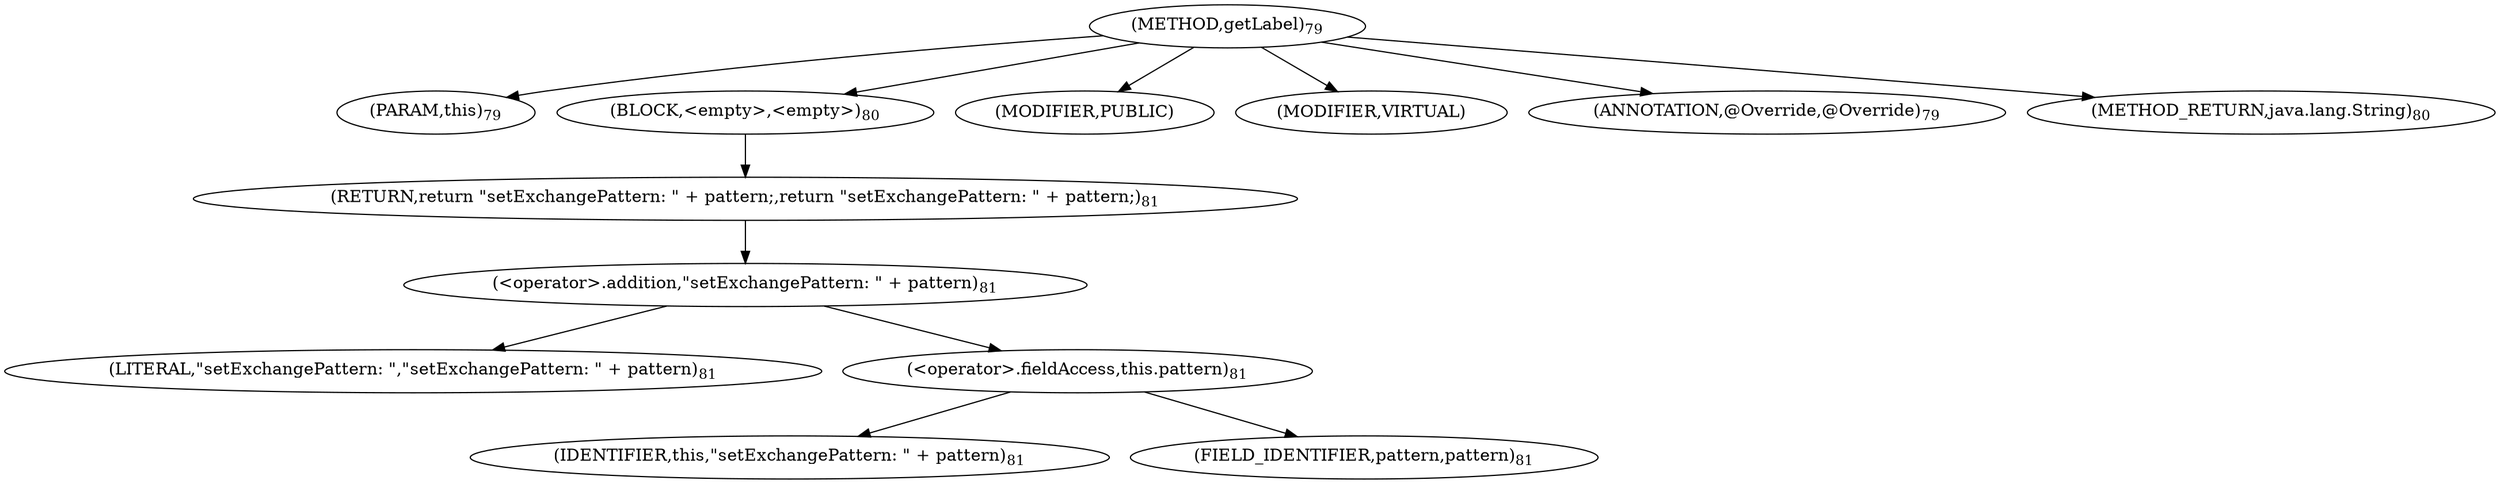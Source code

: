 digraph "getLabel" {  
"101" [label = <(METHOD,getLabel)<SUB>79</SUB>> ]
"102" [label = <(PARAM,this)<SUB>79</SUB>> ]
"103" [label = <(BLOCK,&lt;empty&gt;,&lt;empty&gt;)<SUB>80</SUB>> ]
"104" [label = <(RETURN,return &quot;setExchangePattern: &quot; + pattern;,return &quot;setExchangePattern: &quot; + pattern;)<SUB>81</SUB>> ]
"105" [label = <(&lt;operator&gt;.addition,&quot;setExchangePattern: &quot; + pattern)<SUB>81</SUB>> ]
"106" [label = <(LITERAL,&quot;setExchangePattern: &quot;,&quot;setExchangePattern: &quot; + pattern)<SUB>81</SUB>> ]
"107" [label = <(&lt;operator&gt;.fieldAccess,this.pattern)<SUB>81</SUB>> ]
"108" [label = <(IDENTIFIER,this,&quot;setExchangePattern: &quot; + pattern)<SUB>81</SUB>> ]
"109" [label = <(FIELD_IDENTIFIER,pattern,pattern)<SUB>81</SUB>> ]
"110" [label = <(MODIFIER,PUBLIC)> ]
"111" [label = <(MODIFIER,VIRTUAL)> ]
"112" [label = <(ANNOTATION,@Override,@Override)<SUB>79</SUB>> ]
"113" [label = <(METHOD_RETURN,java.lang.String)<SUB>80</SUB>> ]
  "101" -> "102" 
  "101" -> "103" 
  "101" -> "110" 
  "101" -> "111" 
  "101" -> "112" 
  "101" -> "113" 
  "103" -> "104" 
  "104" -> "105" 
  "105" -> "106" 
  "105" -> "107" 
  "107" -> "108" 
  "107" -> "109" 
}
